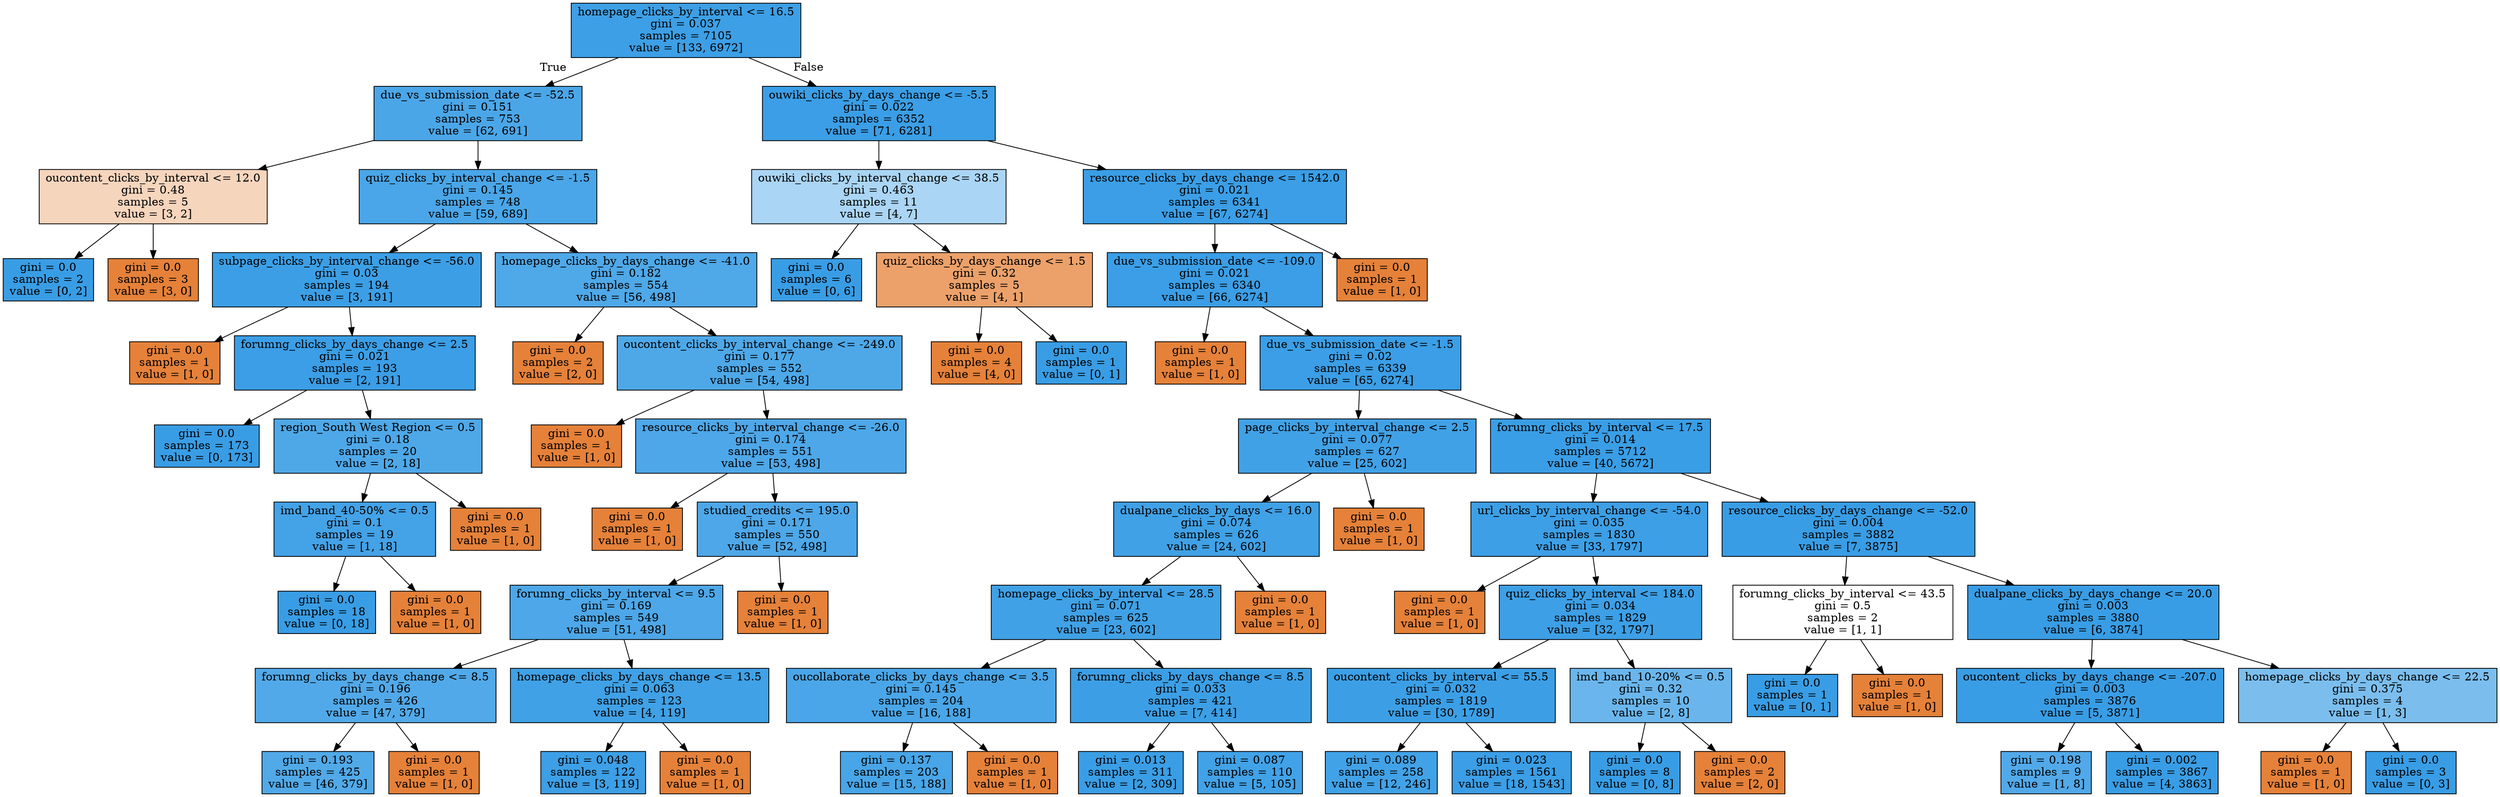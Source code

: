digraph Tree {
node [shape=box, style="filled", color="black"] ;
0 [label="homepage_clicks_by_interval <= 16.5\ngini = 0.037\nsamples = 7105\nvalue = [133, 6972]", fillcolor="#399de5fa"] ;
1 [label="due_vs_submission_date <= -52.5\ngini = 0.151\nsamples = 753\nvalue = [62, 691]", fillcolor="#399de5e8"] ;
0 -> 1 [labeldistance=2.5, labelangle=45, headlabel="True"] ;
2 [label="oucontent_clicks_by_interval <= 12.0\ngini = 0.48\nsamples = 5\nvalue = [3, 2]", fillcolor="#e5813955"] ;
1 -> 2 ;
3 [label="gini = 0.0\nsamples = 2\nvalue = [0, 2]", fillcolor="#399de5ff"] ;
2 -> 3 ;
4 [label="gini = 0.0\nsamples = 3\nvalue = [3, 0]", fillcolor="#e58139ff"] ;
2 -> 4 ;
5 [label="quiz_clicks_by_interval_change <= -1.5\ngini = 0.145\nsamples = 748\nvalue = [59, 689]", fillcolor="#399de5e9"] ;
1 -> 5 ;
6 [label="subpage_clicks_by_interval_change <= -56.0\ngini = 0.03\nsamples = 194\nvalue = [3, 191]", fillcolor="#399de5fb"] ;
5 -> 6 ;
7 [label="gini = 0.0\nsamples = 1\nvalue = [1, 0]", fillcolor="#e58139ff"] ;
6 -> 7 ;
8 [label="forumng_clicks_by_days_change <= 2.5\ngini = 0.021\nsamples = 193\nvalue = [2, 191]", fillcolor="#399de5fc"] ;
6 -> 8 ;
9 [label="gini = 0.0\nsamples = 173\nvalue = [0, 173]", fillcolor="#399de5ff"] ;
8 -> 9 ;
10 [label="region_South West Region <= 0.5\ngini = 0.18\nsamples = 20\nvalue = [2, 18]", fillcolor="#399de5e3"] ;
8 -> 10 ;
11 [label="imd_band_40-50% <= 0.5\ngini = 0.1\nsamples = 19\nvalue = [1, 18]", fillcolor="#399de5f1"] ;
10 -> 11 ;
12 [label="gini = 0.0\nsamples = 18\nvalue = [0, 18]", fillcolor="#399de5ff"] ;
11 -> 12 ;
13 [label="gini = 0.0\nsamples = 1\nvalue = [1, 0]", fillcolor="#e58139ff"] ;
11 -> 13 ;
14 [label="gini = 0.0\nsamples = 1\nvalue = [1, 0]", fillcolor="#e58139ff"] ;
10 -> 14 ;
15 [label="homepage_clicks_by_days_change <= -41.0\ngini = 0.182\nsamples = 554\nvalue = [56, 498]", fillcolor="#399de5e2"] ;
5 -> 15 ;
16 [label="gini = 0.0\nsamples = 2\nvalue = [2, 0]", fillcolor="#e58139ff"] ;
15 -> 16 ;
17 [label="oucontent_clicks_by_interval_change <= -249.0\ngini = 0.177\nsamples = 552\nvalue = [54, 498]", fillcolor="#399de5e3"] ;
15 -> 17 ;
18 [label="gini = 0.0\nsamples = 1\nvalue = [1, 0]", fillcolor="#e58139ff"] ;
17 -> 18 ;
19 [label="resource_clicks_by_interval_change <= -26.0\ngini = 0.174\nsamples = 551\nvalue = [53, 498]", fillcolor="#399de5e4"] ;
17 -> 19 ;
20 [label="gini = 0.0\nsamples = 1\nvalue = [1, 0]", fillcolor="#e58139ff"] ;
19 -> 20 ;
21 [label="studied_credits <= 195.0\ngini = 0.171\nsamples = 550\nvalue = [52, 498]", fillcolor="#399de5e4"] ;
19 -> 21 ;
22 [label="forumng_clicks_by_interval <= 9.5\ngini = 0.169\nsamples = 549\nvalue = [51, 498]", fillcolor="#399de5e5"] ;
21 -> 22 ;
23 [label="forumng_clicks_by_days_change <= 8.5\ngini = 0.196\nsamples = 426\nvalue = [47, 379]", fillcolor="#399de5df"] ;
22 -> 23 ;
24 [label="gini = 0.193\nsamples = 425\nvalue = [46, 379]", fillcolor="#399de5e0"] ;
23 -> 24 ;
25 [label="gini = 0.0\nsamples = 1\nvalue = [1, 0]", fillcolor="#e58139ff"] ;
23 -> 25 ;
26 [label="homepage_clicks_by_days_change <= 13.5\ngini = 0.063\nsamples = 123\nvalue = [4, 119]", fillcolor="#399de5f6"] ;
22 -> 26 ;
27 [label="gini = 0.048\nsamples = 122\nvalue = [3, 119]", fillcolor="#399de5f9"] ;
26 -> 27 ;
28 [label="gini = 0.0\nsamples = 1\nvalue = [1, 0]", fillcolor="#e58139ff"] ;
26 -> 28 ;
29 [label="gini = 0.0\nsamples = 1\nvalue = [1, 0]", fillcolor="#e58139ff"] ;
21 -> 29 ;
30 [label="ouwiki_clicks_by_days_change <= -5.5\ngini = 0.022\nsamples = 6352\nvalue = [71, 6281]", fillcolor="#399de5fc"] ;
0 -> 30 [labeldistance=2.5, labelangle=-45, headlabel="False"] ;
31 [label="ouwiki_clicks_by_interval_change <= 38.5\ngini = 0.463\nsamples = 11\nvalue = [4, 7]", fillcolor="#399de56d"] ;
30 -> 31 ;
32 [label="gini = 0.0\nsamples = 6\nvalue = [0, 6]", fillcolor="#399de5ff"] ;
31 -> 32 ;
33 [label="quiz_clicks_by_days_change <= 1.5\ngini = 0.32\nsamples = 5\nvalue = [4, 1]", fillcolor="#e58139bf"] ;
31 -> 33 ;
34 [label="gini = 0.0\nsamples = 4\nvalue = [4, 0]", fillcolor="#e58139ff"] ;
33 -> 34 ;
35 [label="gini = 0.0\nsamples = 1\nvalue = [0, 1]", fillcolor="#399de5ff"] ;
33 -> 35 ;
36 [label="resource_clicks_by_days_change <= 1542.0\ngini = 0.021\nsamples = 6341\nvalue = [67, 6274]", fillcolor="#399de5fc"] ;
30 -> 36 ;
37 [label="due_vs_submission_date <= -109.0\ngini = 0.021\nsamples = 6340\nvalue = [66, 6274]", fillcolor="#399de5fc"] ;
36 -> 37 ;
38 [label="gini = 0.0\nsamples = 1\nvalue = [1, 0]", fillcolor="#e58139ff"] ;
37 -> 38 ;
39 [label="due_vs_submission_date <= -1.5\ngini = 0.02\nsamples = 6339\nvalue = [65, 6274]", fillcolor="#399de5fc"] ;
37 -> 39 ;
40 [label="page_clicks_by_interval_change <= 2.5\ngini = 0.077\nsamples = 627\nvalue = [25, 602]", fillcolor="#399de5f4"] ;
39 -> 40 ;
41 [label="dualpane_clicks_by_days <= 16.0\ngini = 0.074\nsamples = 626\nvalue = [24, 602]", fillcolor="#399de5f5"] ;
40 -> 41 ;
42 [label="homepage_clicks_by_interval <= 28.5\ngini = 0.071\nsamples = 625\nvalue = [23, 602]", fillcolor="#399de5f5"] ;
41 -> 42 ;
43 [label="oucollaborate_clicks_by_days_change <= 3.5\ngini = 0.145\nsamples = 204\nvalue = [16, 188]", fillcolor="#399de5e9"] ;
42 -> 43 ;
44 [label="gini = 0.137\nsamples = 203\nvalue = [15, 188]", fillcolor="#399de5eb"] ;
43 -> 44 ;
45 [label="gini = 0.0\nsamples = 1\nvalue = [1, 0]", fillcolor="#e58139ff"] ;
43 -> 45 ;
46 [label="forumng_clicks_by_days_change <= 8.5\ngini = 0.033\nsamples = 421\nvalue = [7, 414]", fillcolor="#399de5fb"] ;
42 -> 46 ;
47 [label="gini = 0.013\nsamples = 311\nvalue = [2, 309]", fillcolor="#399de5fd"] ;
46 -> 47 ;
48 [label="gini = 0.087\nsamples = 110\nvalue = [5, 105]", fillcolor="#399de5f3"] ;
46 -> 48 ;
49 [label="gini = 0.0\nsamples = 1\nvalue = [1, 0]", fillcolor="#e58139ff"] ;
41 -> 49 ;
50 [label="gini = 0.0\nsamples = 1\nvalue = [1, 0]", fillcolor="#e58139ff"] ;
40 -> 50 ;
51 [label="forumng_clicks_by_interval <= 17.5\ngini = 0.014\nsamples = 5712\nvalue = [40, 5672]", fillcolor="#399de5fd"] ;
39 -> 51 ;
52 [label="url_clicks_by_interval_change <= -54.0\ngini = 0.035\nsamples = 1830\nvalue = [33, 1797]", fillcolor="#399de5fa"] ;
51 -> 52 ;
53 [label="gini = 0.0\nsamples = 1\nvalue = [1, 0]", fillcolor="#e58139ff"] ;
52 -> 53 ;
54 [label="quiz_clicks_by_interval <= 184.0\ngini = 0.034\nsamples = 1829\nvalue = [32, 1797]", fillcolor="#399de5fa"] ;
52 -> 54 ;
55 [label="oucontent_clicks_by_interval <= 55.5\ngini = 0.032\nsamples = 1819\nvalue = [30, 1789]", fillcolor="#399de5fb"] ;
54 -> 55 ;
56 [label="gini = 0.089\nsamples = 258\nvalue = [12, 246]", fillcolor="#399de5f3"] ;
55 -> 56 ;
57 [label="gini = 0.023\nsamples = 1561\nvalue = [18, 1543]", fillcolor="#399de5fc"] ;
55 -> 57 ;
58 [label="imd_band_10-20% <= 0.5\ngini = 0.32\nsamples = 10\nvalue = [2, 8]", fillcolor="#399de5bf"] ;
54 -> 58 ;
59 [label="gini = 0.0\nsamples = 8\nvalue = [0, 8]", fillcolor="#399de5ff"] ;
58 -> 59 ;
60 [label="gini = 0.0\nsamples = 2\nvalue = [2, 0]", fillcolor="#e58139ff"] ;
58 -> 60 ;
61 [label="resource_clicks_by_days_change <= -52.0\ngini = 0.004\nsamples = 3882\nvalue = [7, 3875]", fillcolor="#399de5ff"] ;
51 -> 61 ;
62 [label="forumng_clicks_by_interval <= 43.5\ngini = 0.5\nsamples = 2\nvalue = [1, 1]", fillcolor="#e5813900"] ;
61 -> 62 ;
63 [label="gini = 0.0\nsamples = 1\nvalue = [0, 1]", fillcolor="#399de5ff"] ;
62 -> 63 ;
64 [label="gini = 0.0\nsamples = 1\nvalue = [1, 0]", fillcolor="#e58139ff"] ;
62 -> 64 ;
65 [label="dualpane_clicks_by_days_change <= 20.0\ngini = 0.003\nsamples = 3880\nvalue = [6, 3874]", fillcolor="#399de5ff"] ;
61 -> 65 ;
66 [label="oucontent_clicks_by_days_change <= -207.0\ngini = 0.003\nsamples = 3876\nvalue = [5, 3871]", fillcolor="#399de5ff"] ;
65 -> 66 ;
67 [label="gini = 0.198\nsamples = 9\nvalue = [1, 8]", fillcolor="#399de5df"] ;
66 -> 67 ;
68 [label="gini = 0.002\nsamples = 3867\nvalue = [4, 3863]", fillcolor="#399de5ff"] ;
66 -> 68 ;
69 [label="homepage_clicks_by_days_change <= 22.5\ngini = 0.375\nsamples = 4\nvalue = [1, 3]", fillcolor="#399de5aa"] ;
65 -> 69 ;
70 [label="gini = 0.0\nsamples = 1\nvalue = [1, 0]", fillcolor="#e58139ff"] ;
69 -> 70 ;
71 [label="gini = 0.0\nsamples = 3\nvalue = [0, 3]", fillcolor="#399de5ff"] ;
69 -> 71 ;
72 [label="gini = 0.0\nsamples = 1\nvalue = [1, 0]", fillcolor="#e58139ff"] ;
36 -> 72 ;
}